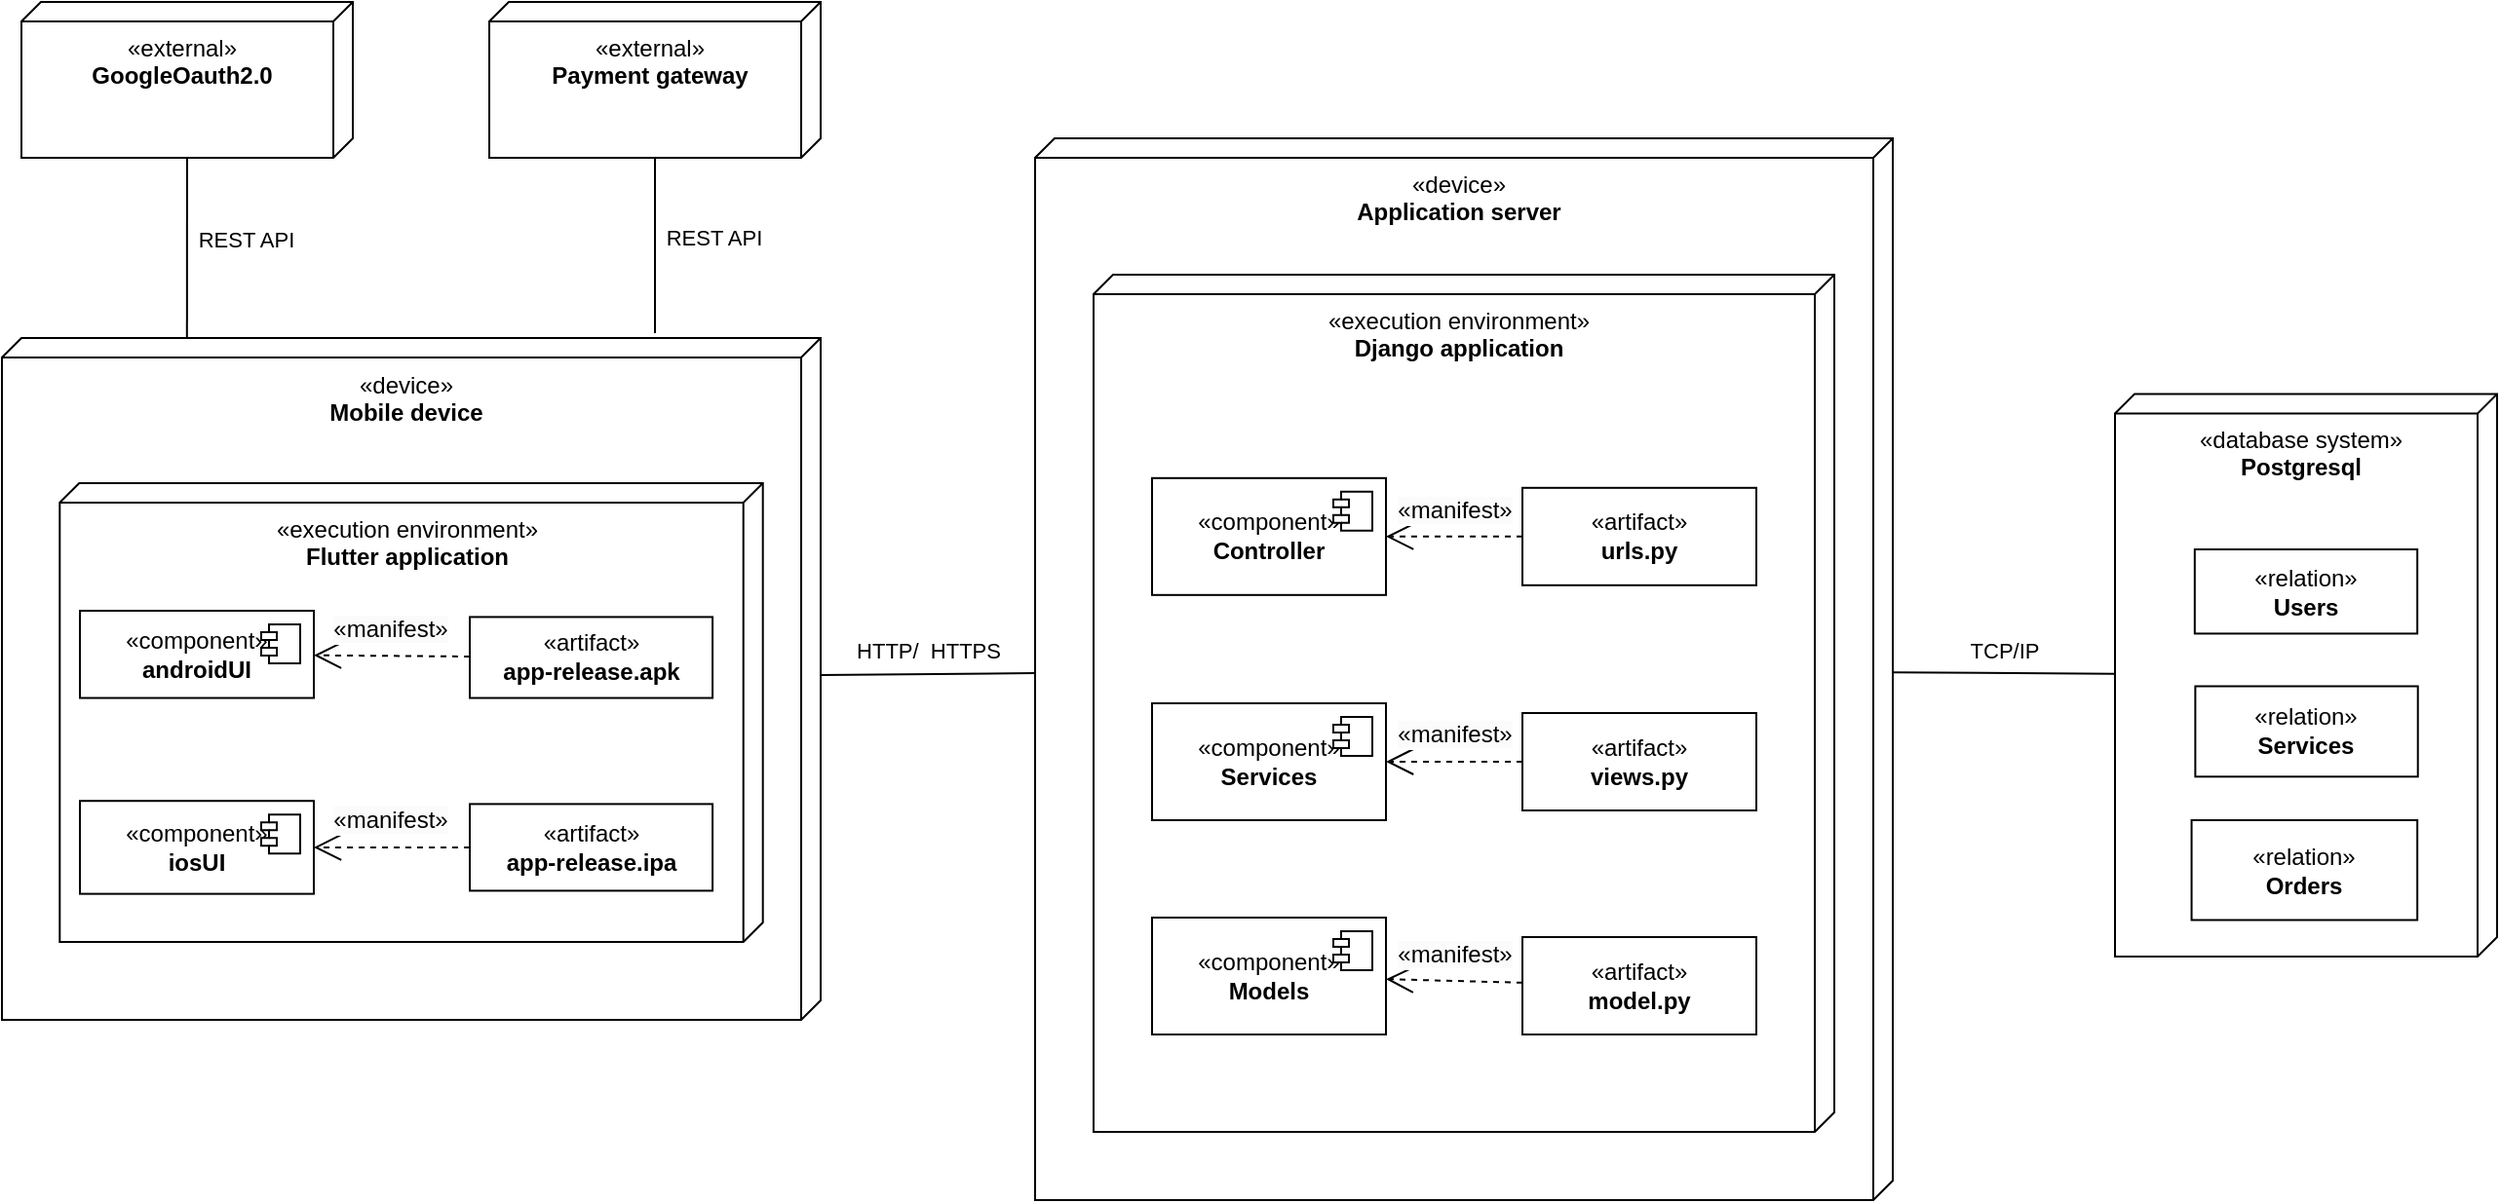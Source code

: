 <mxfile version="25.0.3">
  <diagram name="Page-1" id="Zofs04m2fMbGt7xmjwqV">
    <mxGraphModel dx="1761" dy="887" grid="1" gridSize="10" guides="1" tooltips="1" connect="1" arrows="1" fold="1" page="1" pageScale="1" pageWidth="827" pageHeight="1169" math="0" shadow="0">
      <root>
        <mxCell id="0" />
        <mxCell id="1" parent="0" />
        <mxCell id="WG5gfJBIS_Pp4yApW_4x-1" value="«database system»&lt;br&gt;&lt;div&gt;&lt;b&gt;Postgresql&lt;/b&gt;&lt;/div&gt;" style="verticalAlign=top;align=center;shape=cube;size=10;direction=south;fontStyle=0;html=1;boundedLbl=1;spacingLeft=5;whiteSpace=wrap;" parent="1" vertex="1">
          <mxGeometry x="414" y="461.25" width="196" height="288.75" as="geometry" />
        </mxCell>
        <mxCell id="WG5gfJBIS_Pp4yApW_4x-3" value="«relation»&lt;br&gt;&lt;b&gt;Users&lt;/b&gt;" style="html=1;dropTarget=0;whiteSpace=wrap;" parent="WG5gfJBIS_Pp4yApW_4x-1" vertex="1">
          <mxGeometry x="40.91" y="79.75" width="114.18" height="43.22" as="geometry" />
        </mxCell>
        <mxCell id="WG5gfJBIS_Pp4yApW_4x-19" value="«relation»&lt;br&gt;&lt;b&gt;Services&lt;/b&gt;" style="html=1;dropTarget=0;whiteSpace=wrap;" parent="WG5gfJBIS_Pp4yApW_4x-1" vertex="1">
          <mxGeometry x="41.19" y="150" width="114.18" height="46.41" as="geometry" />
        </mxCell>
        <mxCell id="WG5gfJBIS_Pp4yApW_4x-20" value="«relation»&lt;br&gt;&lt;b&gt;Orders&lt;/b&gt;" style="html=1;dropTarget=0;whiteSpace=wrap;" parent="WG5gfJBIS_Pp4yApW_4x-1" vertex="1">
          <mxGeometry x="39.28" y="218.75" width="115.81" height="51.25" as="geometry" />
        </mxCell>
        <mxCell id="WG5gfJBIS_Pp4yApW_4x-23" value="&lt;span style=&quot;&quot;&gt;«device»&lt;/span&gt;&lt;br style=&quot;&quot;&gt;&lt;div style=&quot;&quot;&gt;&lt;b&gt;Application server&lt;/b&gt;&lt;/div&gt;" style="verticalAlign=top;align=center;shape=cube;size=10;direction=south;fontStyle=0;html=1;boundedLbl=1;spacingLeft=5;whiteSpace=wrap;" parent="1" vertex="1">
          <mxGeometry x="-140" y="330" width="440" height="545" as="geometry" />
        </mxCell>
        <mxCell id="WG5gfJBIS_Pp4yApW_4x-25" value="«execution environment»&lt;u&gt;&lt;br&gt;&lt;/u&gt;&lt;div&gt;&lt;b&gt;Django application&lt;/b&gt;&lt;/div&gt;" style="verticalAlign=top;align=center;shape=cube;size=10;direction=south;html=1;boundedLbl=1;spacingLeft=5;whiteSpace=wrap;" parent="WG5gfJBIS_Pp4yApW_4x-23" vertex="1">
          <mxGeometry x="30" y="70" width="380" height="440" as="geometry" />
        </mxCell>
        <mxCell id="WG5gfJBIS_Pp4yApW_4x-43" value="«component»&lt;br&gt;&lt;b&gt;Controller&lt;/b&gt;" style="html=1;dropTarget=0;whiteSpace=wrap;" parent="WG5gfJBIS_Pp4yApW_4x-23" vertex="1">
          <mxGeometry x="60" y="174.41" width="120" height="60" as="geometry" />
        </mxCell>
        <mxCell id="WG5gfJBIS_Pp4yApW_4x-44" value="" style="shape=module;jettyWidth=8;jettyHeight=4;" parent="WG5gfJBIS_Pp4yApW_4x-43" vertex="1">
          <mxGeometry x="1" width="20" height="20" relative="1" as="geometry">
            <mxPoint x="-27" y="7" as="offset" />
          </mxGeometry>
        </mxCell>
        <mxCell id="WG5gfJBIS_Pp4yApW_4x-45" value="«component»&lt;br&gt;&lt;b&gt;Services&lt;/b&gt;" style="html=1;dropTarget=0;whiteSpace=wrap;" parent="WG5gfJBIS_Pp4yApW_4x-23" vertex="1">
          <mxGeometry x="60" y="290" width="120" height="60" as="geometry" />
        </mxCell>
        <mxCell id="WG5gfJBIS_Pp4yApW_4x-46" value="" style="shape=module;jettyWidth=8;jettyHeight=4;" parent="WG5gfJBIS_Pp4yApW_4x-45" vertex="1">
          <mxGeometry x="1" width="20" height="20" relative="1" as="geometry">
            <mxPoint x="-27" y="7" as="offset" />
          </mxGeometry>
        </mxCell>
        <mxCell id="WG5gfJBIS_Pp4yApW_4x-47" value="«component»&lt;br&gt;&lt;b&gt;Models&lt;/b&gt;" style="html=1;dropTarget=0;whiteSpace=wrap;" parent="WG5gfJBIS_Pp4yApW_4x-23" vertex="1">
          <mxGeometry x="60" y="400" width="120" height="60" as="geometry" />
        </mxCell>
        <mxCell id="WG5gfJBIS_Pp4yApW_4x-48" value="" style="shape=module;jettyWidth=8;jettyHeight=4;" parent="WG5gfJBIS_Pp4yApW_4x-47" vertex="1">
          <mxGeometry x="1" width="20" height="20" relative="1" as="geometry">
            <mxPoint x="-27" y="7" as="offset" />
          </mxGeometry>
        </mxCell>
        <mxCell id="WG5gfJBIS_Pp4yApW_4x-49" value="«artifact»&lt;br&gt;&lt;b&gt;urls.py&lt;/b&gt;" style="html=1;align=center;verticalAlign=middle;dashed=0;whiteSpace=wrap;" parent="WG5gfJBIS_Pp4yApW_4x-23" vertex="1">
          <mxGeometry x="250" y="179.41" width="120" height="50" as="geometry" />
        </mxCell>
        <mxCell id="WG5gfJBIS_Pp4yApW_4x-50" value="«artifact»&lt;br&gt;&lt;b&gt;views.py&lt;/b&gt;" style="html=1;align=center;verticalAlign=middle;dashed=0;whiteSpace=wrap;" parent="WG5gfJBIS_Pp4yApW_4x-23" vertex="1">
          <mxGeometry x="250" y="295" width="120" height="50" as="geometry" />
        </mxCell>
        <mxCell id="WG5gfJBIS_Pp4yApW_4x-51" value="«artifact»&lt;br&gt;&lt;b&gt;model.py&lt;/b&gt;" style="html=1;align=center;verticalAlign=middle;dashed=0;whiteSpace=wrap;" parent="WG5gfJBIS_Pp4yApW_4x-23" vertex="1">
          <mxGeometry x="250" y="410" width="120" height="50" as="geometry" />
        </mxCell>
        <mxCell id="WG5gfJBIS_Pp4yApW_4x-52" value="" style="endArrow=open;endSize=12;dashed=1;html=1;rounded=0;" parent="WG5gfJBIS_Pp4yApW_4x-23" source="WG5gfJBIS_Pp4yApW_4x-49" target="WG5gfJBIS_Pp4yApW_4x-43" edge="1">
          <mxGeometry width="160" relative="1" as="geometry">
            <mxPoint x="100" y="290" as="sourcePoint" />
            <mxPoint x="260" y="290" as="targetPoint" />
          </mxGeometry>
        </mxCell>
        <mxCell id="WG5gfJBIS_Pp4yApW_4x-53" value="&lt;span style=&quot;font-size: 12px; white-space: normal; background-color: rgb(251, 251, 251);&quot;&gt;«manifest»&lt;/span&gt;" style="edgeLabel;html=1;align=center;verticalAlign=middle;resizable=0;points=[];" parent="WG5gfJBIS_Pp4yApW_4x-52" vertex="1" connectable="0">
          <mxGeometry x="0.071" relative="1" as="geometry">
            <mxPoint x="2" y="-14" as="offset" />
          </mxGeometry>
        </mxCell>
        <mxCell id="WG5gfJBIS_Pp4yApW_4x-54" value="" style="endArrow=open;endSize=12;dashed=1;html=1;rounded=0;" parent="WG5gfJBIS_Pp4yApW_4x-23" source="WG5gfJBIS_Pp4yApW_4x-50" target="WG5gfJBIS_Pp4yApW_4x-45" edge="1">
          <mxGeometry width="160" relative="1" as="geometry">
            <mxPoint x="260" y="214" as="sourcePoint" />
            <mxPoint x="190" y="214" as="targetPoint" />
          </mxGeometry>
        </mxCell>
        <mxCell id="WG5gfJBIS_Pp4yApW_4x-55" value="&lt;span style=&quot;font-size: 12px; white-space: normal; background-color: rgb(251, 251, 251);&quot;&gt;«manifest»&lt;/span&gt;" style="edgeLabel;html=1;align=center;verticalAlign=middle;resizable=0;points=[];" parent="WG5gfJBIS_Pp4yApW_4x-54" vertex="1" connectable="0">
          <mxGeometry x="0.071" relative="1" as="geometry">
            <mxPoint x="2" y="-14" as="offset" />
          </mxGeometry>
        </mxCell>
        <mxCell id="WG5gfJBIS_Pp4yApW_4x-56" value="" style="endArrow=open;endSize=12;dashed=1;html=1;rounded=0;" parent="WG5gfJBIS_Pp4yApW_4x-23" source="WG5gfJBIS_Pp4yApW_4x-51" target="WG5gfJBIS_Pp4yApW_4x-47" edge="1">
          <mxGeometry width="160" relative="1" as="geometry">
            <mxPoint x="270" y="224" as="sourcePoint" />
            <mxPoint x="200" y="224" as="targetPoint" />
          </mxGeometry>
        </mxCell>
        <mxCell id="WG5gfJBIS_Pp4yApW_4x-57" value="&lt;span style=&quot;font-size: 12px; white-space: normal; background-color: rgb(251, 251, 251);&quot;&gt;«manifest»&lt;/span&gt;" style="edgeLabel;html=1;align=center;verticalAlign=middle;resizable=0;points=[];" parent="WG5gfJBIS_Pp4yApW_4x-56" vertex="1" connectable="0">
          <mxGeometry x="0.071" relative="1" as="geometry">
            <mxPoint x="2" y="-14" as="offset" />
          </mxGeometry>
        </mxCell>
        <mxCell id="WG5gfJBIS_Pp4yApW_4x-31" value="" style="endArrow=none;html=1;rounded=0;" parent="1" source="WG5gfJBIS_Pp4yApW_4x-23" target="WG5gfJBIS_Pp4yApW_4x-1" edge="1">
          <mxGeometry relative="1" as="geometry">
            <mxPoint x="90" y="650" as="sourcePoint" />
            <mxPoint x="250" y="650" as="targetPoint" />
          </mxGeometry>
        </mxCell>
        <mxCell id="WG5gfJBIS_Pp4yApW_4x-34" value="TCP/IP" style="edgeLabel;html=1;align=center;verticalAlign=middle;resizable=0;points=[];" parent="WG5gfJBIS_Pp4yApW_4x-31" vertex="1" connectable="0">
          <mxGeometry x="-0.075" y="2" relative="1" as="geometry">
            <mxPoint x="4" y="-10" as="offset" />
          </mxGeometry>
        </mxCell>
        <mxCell id="WG5gfJBIS_Pp4yApW_4x-35" value="" style="endArrow=none;html=1;rounded=0;" parent="1" source="WG5gfJBIS_Pp4yApW_4x-39" target="WG5gfJBIS_Pp4yApW_4x-23" edge="1">
          <mxGeometry relative="1" as="geometry">
            <mxPoint x="-220" y="602.5" as="sourcePoint" />
            <mxPoint x="390" y="613" as="targetPoint" />
          </mxGeometry>
        </mxCell>
        <mxCell id="WG5gfJBIS_Pp4yApW_4x-36" value="HTTP/ &amp;nbsp;HTTPS" style="edgeLabel;html=1;align=center;verticalAlign=middle;resizable=0;points=[];" parent="WG5gfJBIS_Pp4yApW_4x-35" vertex="1" connectable="0">
          <mxGeometry x="-0.075" y="2" relative="1" as="geometry">
            <mxPoint x="4" y="-10" as="offset" />
          </mxGeometry>
        </mxCell>
        <mxCell id="WG5gfJBIS_Pp4yApW_4x-39" value="«device»&lt;br&gt;&lt;div&gt;&lt;b&gt;Mobile device&lt;/b&gt;&lt;/div&gt;" style="verticalAlign=top;align=center;shape=cube;size=10;direction=south;fontStyle=0;html=1;boundedLbl=1;spacingLeft=5;whiteSpace=wrap;" parent="1" vertex="1">
          <mxGeometry x="-670" y="432.5" width="420" height="350" as="geometry" />
        </mxCell>
        <mxCell id="WG5gfJBIS_Pp4yApW_4x-40" value="«execution environment»&lt;br&gt;&lt;div&gt;&lt;b&gt;Flutter application&lt;/b&gt;&lt;/div&gt;" style="verticalAlign=top;align=center;shape=cube;size=10;direction=south;html=1;boundedLbl=1;spacingLeft=5;whiteSpace=wrap;" parent="WG5gfJBIS_Pp4yApW_4x-39" vertex="1">
          <mxGeometry x="29.65" y="74.47" width="360.7" height="235.53" as="geometry" />
        </mxCell>
        <mxCell id="WG5gfJBIS_Pp4yApW_4x-71" value="«component»&lt;br&gt;&lt;b&gt;androidUI&lt;/b&gt;" style="html=1;dropTarget=0;whiteSpace=wrap;" parent="WG5gfJBIS_Pp4yApW_4x-39" vertex="1">
          <mxGeometry x="40" y="140" width="120" height="44.77" as="geometry" />
        </mxCell>
        <mxCell id="WG5gfJBIS_Pp4yApW_4x-72" value="" style="shape=module;jettyWidth=8;jettyHeight=4;" parent="WG5gfJBIS_Pp4yApW_4x-71" vertex="1">
          <mxGeometry x="1" width="20" height="20" relative="1" as="geometry">
            <mxPoint x="-27" y="7" as="offset" />
          </mxGeometry>
        </mxCell>
        <mxCell id="WG5gfJBIS_Pp4yApW_4x-76" value="«artifact»&lt;br&gt;&lt;b&gt;app-release.apk&lt;/b&gt;" style="html=1;align=center;verticalAlign=middle;dashed=0;whiteSpace=wrap;" parent="WG5gfJBIS_Pp4yApW_4x-39" vertex="1">
          <mxGeometry x="240" y="143.21" width="124.54" height="41.56" as="geometry" />
        </mxCell>
        <mxCell id="WG5gfJBIS_Pp4yApW_4x-77" value="«component»&lt;br&gt;&lt;b&gt;iosUI&lt;/b&gt;" style="html=1;dropTarget=0;whiteSpace=wrap;" parent="WG5gfJBIS_Pp4yApW_4x-39" vertex="1">
          <mxGeometry x="40" y="237.61" width="119.99" height="47.7" as="geometry" />
        </mxCell>
        <mxCell id="WG5gfJBIS_Pp4yApW_4x-78" value="" style="shape=module;jettyWidth=8;jettyHeight=4;" parent="WG5gfJBIS_Pp4yApW_4x-77" vertex="1">
          <mxGeometry x="1" width="20" height="20" relative="1" as="geometry">
            <mxPoint x="-27" y="7" as="offset" />
          </mxGeometry>
        </mxCell>
        <mxCell id="WG5gfJBIS_Pp4yApW_4x-79" value="«artifact»&lt;br&gt;&lt;b&gt;app-release.ipa&lt;/b&gt;" style="html=1;align=center;verticalAlign=middle;dashed=0;whiteSpace=wrap;" parent="WG5gfJBIS_Pp4yApW_4x-39" vertex="1">
          <mxGeometry x="240" y="239.21" width="124.54" height="44.5" as="geometry" />
        </mxCell>
        <mxCell id="WG5gfJBIS_Pp4yApW_4x-80" value="" style="endArrow=open;endSize=12;dashed=1;html=1;rounded=0;" parent="WG5gfJBIS_Pp4yApW_4x-39" source="WG5gfJBIS_Pp4yApW_4x-76" target="WG5gfJBIS_Pp4yApW_4x-71" edge="1">
          <mxGeometry width="160" relative="1" as="geometry">
            <mxPoint x="980" y="111.5" as="sourcePoint" />
            <mxPoint x="910" y="111.5" as="targetPoint" />
          </mxGeometry>
        </mxCell>
        <mxCell id="WG5gfJBIS_Pp4yApW_4x-81" value="&lt;span style=&quot;font-size: 12px; white-space: normal; background-color: rgb(251, 251, 251);&quot;&gt;«manifest»&lt;/span&gt;" style="edgeLabel;html=1;align=center;verticalAlign=middle;resizable=0;points=[];" parent="WG5gfJBIS_Pp4yApW_4x-80" vertex="1" connectable="0">
          <mxGeometry x="0.071" relative="1" as="geometry">
            <mxPoint x="2" y="-14" as="offset" />
          </mxGeometry>
        </mxCell>
        <mxCell id="WG5gfJBIS_Pp4yApW_4x-82" value="" style="endArrow=open;endSize=12;dashed=1;html=1;rounded=0;" parent="WG5gfJBIS_Pp4yApW_4x-39" source="WG5gfJBIS_Pp4yApW_4x-79" target="WG5gfJBIS_Pp4yApW_4x-77" edge="1">
          <mxGeometry width="160" relative="1" as="geometry">
            <mxPoint x="250" y="171" as="sourcePoint" />
            <mxPoint x="170" y="172" as="targetPoint" />
          </mxGeometry>
        </mxCell>
        <mxCell id="WG5gfJBIS_Pp4yApW_4x-83" value="&lt;span style=&quot;font-size: 12px; white-space: normal; background-color: rgb(251, 251, 251);&quot;&gt;«manifest»&lt;/span&gt;" style="edgeLabel;html=1;align=center;verticalAlign=middle;resizable=0;points=[];" parent="WG5gfJBIS_Pp4yApW_4x-82" vertex="1" connectable="0">
          <mxGeometry x="0.071" relative="1" as="geometry">
            <mxPoint x="2" y="-14" as="offset" />
          </mxGeometry>
        </mxCell>
        <mxCell id="WG5gfJBIS_Pp4yApW_4x-84" value="«external»&lt;br&gt;&lt;div&gt;&lt;b&gt;Payment gateway&lt;/b&gt;&lt;/div&gt;" style="verticalAlign=top;align=center;shape=cube;size=10;direction=south;fontStyle=0;html=1;boundedLbl=1;spacingLeft=5;whiteSpace=wrap;" parent="1" vertex="1">
          <mxGeometry x="-420" y="260" width="170" height="80" as="geometry" />
        </mxCell>
        <mxCell id="WG5gfJBIS_Pp4yApW_4x-96" value="" style="endArrow=none;html=1;rounded=0;" parent="1" source="WG5gfJBIS_Pp4yApW_4x-84" edge="1">
          <mxGeometry relative="1" as="geometry">
            <mxPoint x="-430" y="615" as="sourcePoint" />
            <mxPoint x="-335" y="430" as="targetPoint" />
          </mxGeometry>
        </mxCell>
        <mxCell id="WG5gfJBIS_Pp4yApW_4x-97" value="REST API" style="edgeLabel;html=1;align=center;verticalAlign=middle;resizable=0;points=[];" parent="WG5gfJBIS_Pp4yApW_4x-96" vertex="1" connectable="0">
          <mxGeometry x="-0.075" y="2" relative="1" as="geometry">
            <mxPoint x="28" y="-1" as="offset" />
          </mxGeometry>
        </mxCell>
        <mxCell id="kQDJBcSQYXGm_tEv8e_K-1" value="«external»&lt;br&gt;&lt;div&gt;&lt;b&gt;GoogleOauth2.0&lt;/b&gt;&lt;/div&gt;" style="verticalAlign=top;align=center;shape=cube;size=10;direction=south;fontStyle=0;html=1;boundedLbl=1;spacingLeft=5;whiteSpace=wrap;" vertex="1" parent="1">
          <mxGeometry x="-660" y="260" width="170" height="80" as="geometry" />
        </mxCell>
        <mxCell id="kQDJBcSQYXGm_tEv8e_K-2" value="" style="endArrow=none;html=1;rounded=0;entryX=-0.001;entryY=0.774;entryDx=0;entryDy=0;entryPerimeter=0;" edge="1" parent="1" source="kQDJBcSQYXGm_tEv8e_K-1" target="WG5gfJBIS_Pp4yApW_4x-39">
          <mxGeometry relative="1" as="geometry">
            <mxPoint x="-325" y="350" as="sourcePoint" />
            <mxPoint x="-325" y="440" as="targetPoint" />
          </mxGeometry>
        </mxCell>
        <mxCell id="kQDJBcSQYXGm_tEv8e_K-3" value="REST API" style="edgeLabel;html=1;align=center;verticalAlign=middle;resizable=0;points=[];" vertex="1" connectable="0" parent="kQDJBcSQYXGm_tEv8e_K-2">
          <mxGeometry x="-0.075" y="2" relative="1" as="geometry">
            <mxPoint x="28" y="-1" as="offset" />
          </mxGeometry>
        </mxCell>
      </root>
    </mxGraphModel>
  </diagram>
</mxfile>
